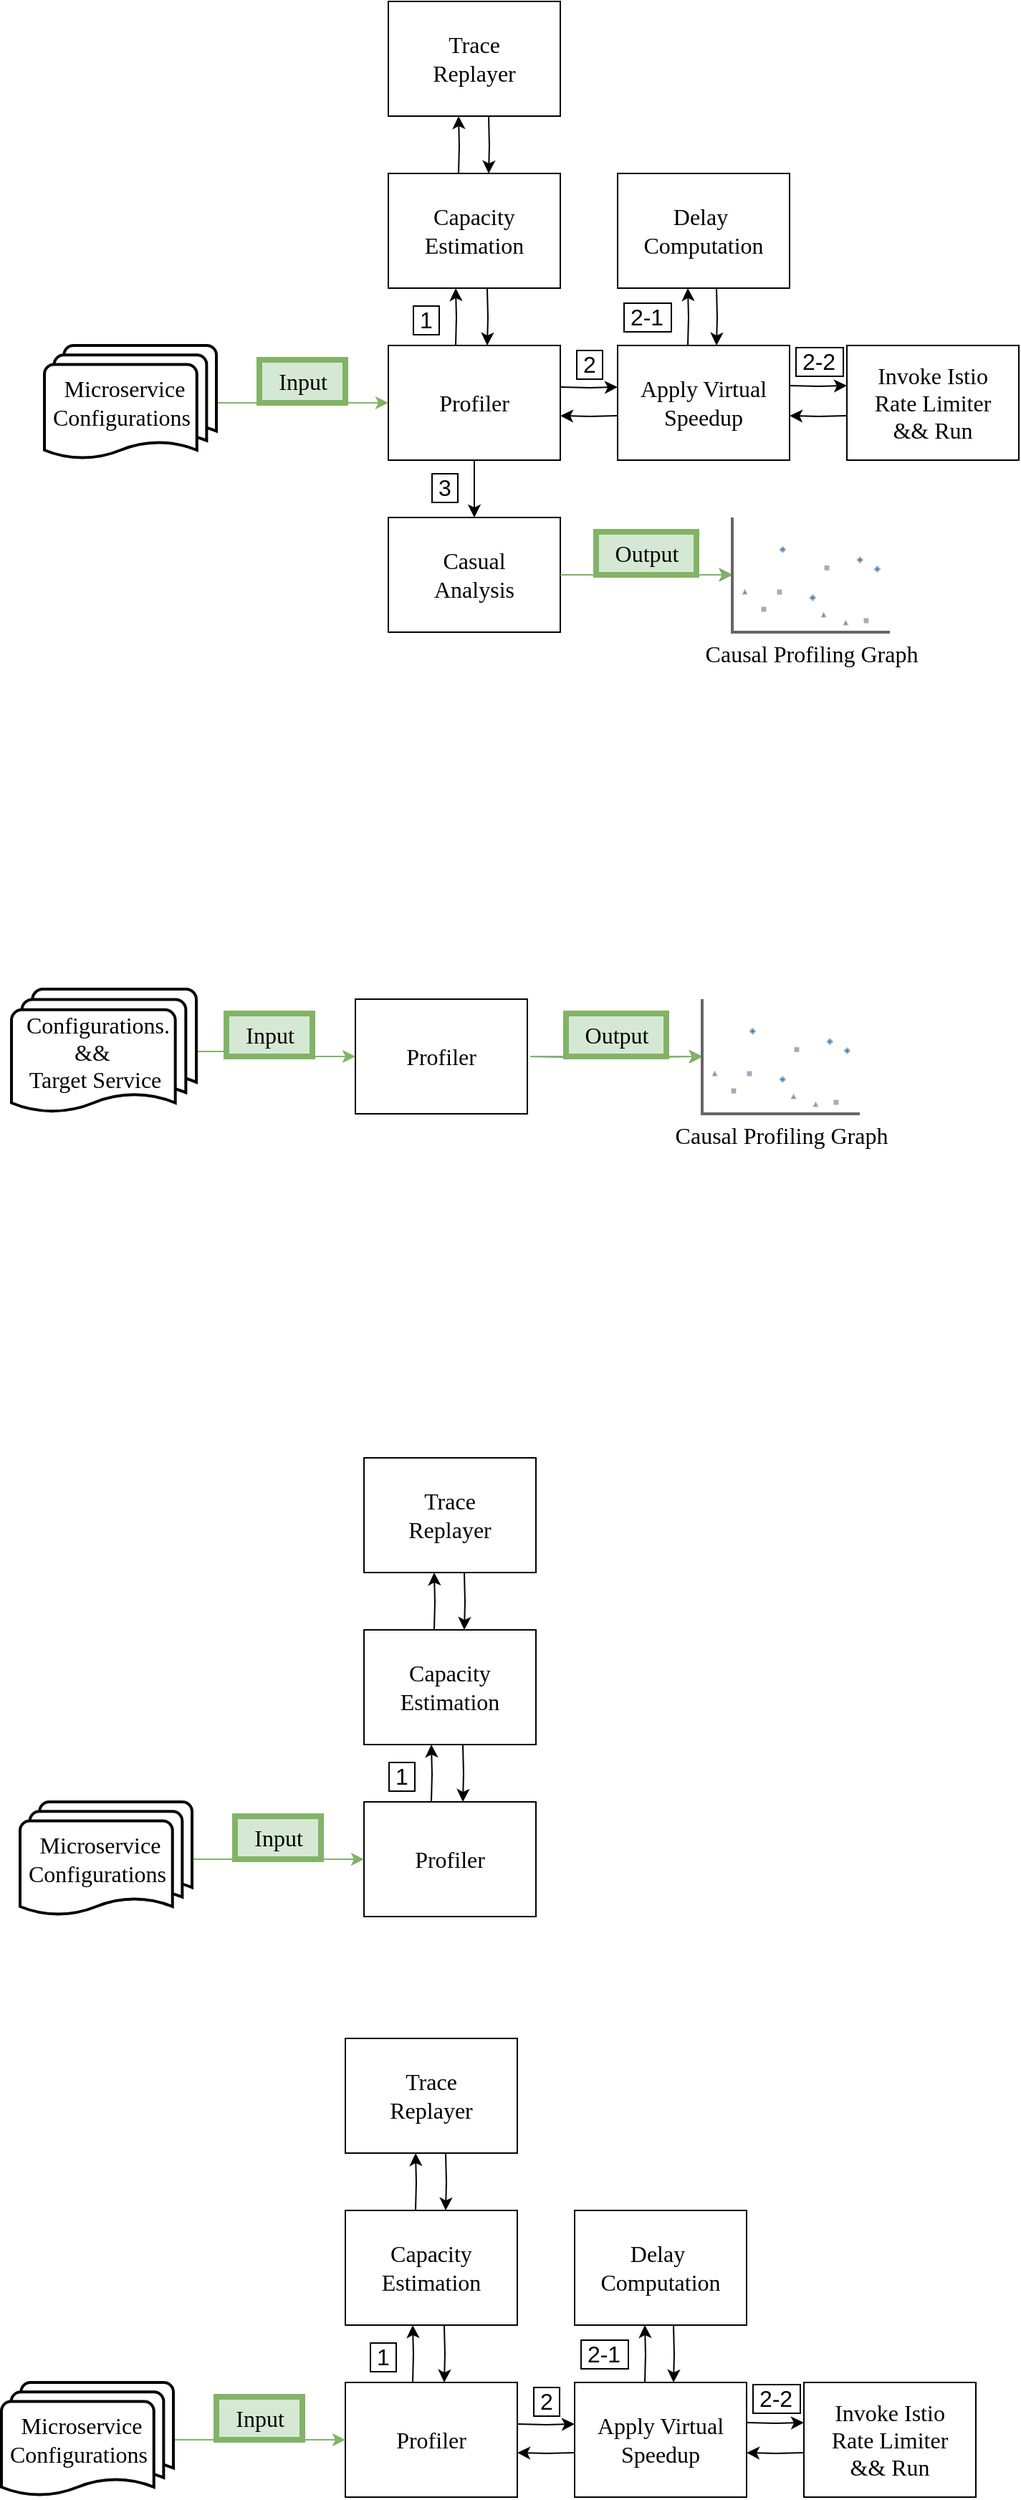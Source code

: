 <mxfile version="23.1.1" type="github">
  <diagram name="Page-1" id="wRnGrg6iGE06HjqvxRR6">
    <mxGraphModel dx="794" dy="487" grid="0" gridSize="10" guides="1" tooltips="1" connect="1" arrows="1" fold="1" page="1" pageScale="1" pageWidth="850" pageHeight="1100" math="0" shadow="0">
      <root>
        <mxCell id="0" />
        <mxCell id="1" parent="0" />
        <mxCell id="ntJ7m171lPZw0HIdvSzM-8" style="edgeStyle=orthogonalEdgeStyle;rounded=0;orthogonalLoop=1;jettySize=auto;html=1;exitX=0.25;exitY=0;exitDx=0;exitDy=0;fontFamily=Times New Roman;" parent="1" edge="1">
          <mxGeometry relative="1" as="geometry">
            <mxPoint x="367" y="400" as="sourcePoint" />
            <mxPoint x="367" y="360" as="targetPoint" />
          </mxGeometry>
        </mxCell>
        <mxCell id="ntJ7m171lPZw0HIdvSzM-23" style="edgeStyle=orthogonalEdgeStyle;rounded=0;orthogonalLoop=1;jettySize=auto;html=1;exitX=1;exitY=0.25;exitDx=0;exitDy=0;entryX=0;entryY=0.25;entryDx=0;entryDy=0;fontFamily=Times New Roman;" parent="1" edge="1">
          <mxGeometry relative="1" as="geometry">
            <mxPoint x="440" y="429" as="sourcePoint" />
            <mxPoint x="480" y="429" as="targetPoint" />
          </mxGeometry>
        </mxCell>
        <mxCell id="ntJ7m171lPZw0HIdvSzM-31" style="edgeStyle=orthogonalEdgeStyle;rounded=0;orthogonalLoop=1;jettySize=auto;html=1;exitX=0.5;exitY=1;exitDx=0;exitDy=0;entryX=0.5;entryY=0;entryDx=0;entryDy=0;fontFamily=Times New Roman;" parent="1" source="ntJ7m171lPZw0HIdvSzM-1" target="ntJ7m171lPZw0HIdvSzM-21" edge="1">
          <mxGeometry relative="1" as="geometry" />
        </mxCell>
        <mxCell id="ntJ7m171lPZw0HIdvSzM-1" value="&lt;font style=&quot;font-size: 16px;&quot;&gt;Profiler&lt;/font&gt;" style="whiteSpace=wrap;html=1;fillColor=default;fontFamily=Times New Roman;" parent="1" vertex="1">
          <mxGeometry x="320" y="400" width="120" height="80" as="geometry" />
        </mxCell>
        <mxCell id="ntJ7m171lPZw0HIdvSzM-3" style="edgeStyle=orthogonalEdgeStyle;rounded=0;orthogonalLoop=1;jettySize=auto;html=1;exitX=1;exitY=0.5;exitDx=0;exitDy=0;exitPerimeter=0;fillColor=#d5e8d4;strokeColor=#82b366;fontFamily=Times New Roman;" parent="1" source="ntJ7m171lPZw0HIdvSzM-2" target="ntJ7m171lPZw0HIdvSzM-1" edge="1">
          <mxGeometry relative="1" as="geometry" />
        </mxCell>
        <mxCell id="ntJ7m171lPZw0HIdvSzM-2" value="&lt;font style=&quot;font-size: 16px;&quot;&gt;Microservice&amp;nbsp;&amp;nbsp;&lt;br&gt;Configurations&amp;nbsp; &amp;nbsp;&lt;br&gt;&lt;/font&gt;" style="strokeWidth=2;html=1;shape=mxgraph.flowchart.multi-document;whiteSpace=wrap;fontFamily=Times New Roman;" parent="1" vertex="1">
          <mxGeometry x="80" y="400" width="120" height="80" as="geometry" />
        </mxCell>
        <mxCell id="ntJ7m171lPZw0HIdvSzM-4" value="&lt;font style=&quot;font-size: 16px;&quot;&gt;Input&lt;/font&gt;" style="text;html=1;align=center;verticalAlign=middle;resizable=0;points=[];autosize=1;strokeColor=#82b366;fillColor=#d5e8d4;strokeWidth=4;fontFamily=Times New Roman;" parent="1" vertex="1">
          <mxGeometry x="230" y="410" width="60" height="30" as="geometry" />
        </mxCell>
        <mxCell id="ntJ7m171lPZw0HIdvSzM-9" style="edgeStyle=orthogonalEdgeStyle;rounded=0;orthogonalLoop=1;jettySize=auto;html=1;entryX=0.75;entryY=0;entryDx=0;entryDy=0;fontFamily=Times New Roman;" parent="1" edge="1">
          <mxGeometry relative="1" as="geometry">
            <mxPoint x="389" y="360" as="sourcePoint" />
            <mxPoint x="389" y="400" as="targetPoint" />
          </mxGeometry>
        </mxCell>
        <mxCell id="ntJ7m171lPZw0HIdvSzM-17" style="edgeStyle=orthogonalEdgeStyle;rounded=0;orthogonalLoop=1;jettySize=auto;html=1;exitX=0.25;exitY=0;exitDx=0;exitDy=0;entryX=0.25;entryY=1;entryDx=0;entryDy=0;fontFamily=Times New Roman;" parent="1" edge="1">
          <mxGeometry relative="1" as="geometry">
            <mxPoint x="369" y="280" as="sourcePoint" />
            <mxPoint x="369" y="240" as="targetPoint" />
          </mxGeometry>
        </mxCell>
        <mxCell id="ntJ7m171lPZw0HIdvSzM-7" value="&lt;font style=&quot;font-size: 16px;&quot;&gt;Capacity&lt;br&gt;Estimation&lt;br&gt;&lt;/font&gt;" style="whiteSpace=wrap;html=1;fillColor=default;fontFamily=Times New Roman;" parent="1" vertex="1">
          <mxGeometry x="320" y="280" width="120" height="80" as="geometry" />
        </mxCell>
        <mxCell id="ntJ7m171lPZw0HIdvSzM-18" style="edgeStyle=orthogonalEdgeStyle;rounded=0;orthogonalLoop=1;jettySize=auto;html=1;exitX=0.75;exitY=1;exitDx=0;exitDy=0;entryX=0.75;entryY=0;entryDx=0;entryDy=0;fontFamily=Times New Roman;" parent="1" edge="1">
          <mxGeometry relative="1" as="geometry">
            <mxPoint x="390" y="240" as="sourcePoint" />
            <mxPoint x="390" y="280" as="targetPoint" />
          </mxGeometry>
        </mxCell>
        <mxCell id="ntJ7m171lPZw0HIdvSzM-10" value="&lt;font style=&quot;font-size: 16px;&quot;&gt;Trace&lt;br&gt;Replayer&lt;br&gt;&lt;/font&gt;" style="whiteSpace=wrap;html=1;fillColor=default;fontFamily=Times New Roman;" parent="1" vertex="1">
          <mxGeometry x="320" y="160" width="120" height="80" as="geometry" />
        </mxCell>
        <mxCell id="ntJ7m171lPZw0HIdvSzM-24" style="edgeStyle=orthogonalEdgeStyle;rounded=0;orthogonalLoop=1;jettySize=auto;html=1;exitX=0;exitY=0.75;exitDx=0;exitDy=0;entryX=1;entryY=0.75;entryDx=0;entryDy=0;fontFamily=Times New Roman;" parent="1" edge="1">
          <mxGeometry relative="1" as="geometry">
            <mxPoint x="480" y="449" as="sourcePoint" />
            <mxPoint x="440" y="449" as="targetPoint" />
          </mxGeometry>
        </mxCell>
        <mxCell id="ntJ7m171lPZw0HIdvSzM-26" style="edgeStyle=orthogonalEdgeStyle;rounded=0;orthogonalLoop=1;jettySize=auto;html=1;exitX=0.25;exitY=0;exitDx=0;exitDy=0;entryX=0.25;entryY=1;entryDx=0;entryDy=0;fontFamily=Times New Roman;" parent="1" edge="1">
          <mxGeometry relative="1" as="geometry">
            <mxPoint x="529" y="400" as="sourcePoint" />
            <mxPoint x="529" y="360" as="targetPoint" />
          </mxGeometry>
        </mxCell>
        <mxCell id="ntJ7m171lPZw0HIdvSzM-29" style="edgeStyle=orthogonalEdgeStyle;rounded=0;orthogonalLoop=1;jettySize=auto;html=1;exitX=1;exitY=0.25;exitDx=0;exitDy=0;entryX=0;entryY=0.25;entryDx=0;entryDy=0;fontFamily=Times New Roman;" parent="1" edge="1">
          <mxGeometry relative="1" as="geometry">
            <mxPoint x="600" y="428" as="sourcePoint" />
            <mxPoint x="640" y="428" as="targetPoint" />
          </mxGeometry>
        </mxCell>
        <mxCell id="ntJ7m171lPZw0HIdvSzM-20" value="&lt;font style=&quot;font-size: 16px;&quot;&gt;Apply Virtual&lt;br&gt;Speedup&lt;br&gt;&lt;/font&gt;" style="whiteSpace=wrap;html=1;fillColor=default;fontFamily=Times New Roman;" parent="1" vertex="1">
          <mxGeometry x="480" y="400" width="120" height="80" as="geometry" />
        </mxCell>
        <mxCell id="ntJ7m171lPZw0HIdvSzM-21" value="&lt;font style=&quot;font-size: 16px;&quot;&gt;Casual&lt;br&gt;Analysis&lt;br&gt;&lt;/font&gt;" style="whiteSpace=wrap;html=1;fillColor=default;fontFamily=Times New Roman;" parent="1" vertex="1">
          <mxGeometry x="320" y="520" width="120" height="80" as="geometry" />
        </mxCell>
        <mxCell id="ntJ7m171lPZw0HIdvSzM-27" style="edgeStyle=orthogonalEdgeStyle;rounded=0;orthogonalLoop=1;jettySize=auto;html=1;exitX=0.75;exitY=1;exitDx=0;exitDy=0;entryX=0.75;entryY=0;entryDx=0;entryDy=0;fontFamily=Times New Roman;" parent="1" edge="1">
          <mxGeometry relative="1" as="geometry">
            <mxPoint x="549" y="360" as="sourcePoint" />
            <mxPoint x="549" y="400" as="targetPoint" />
          </mxGeometry>
        </mxCell>
        <mxCell id="ntJ7m171lPZw0HIdvSzM-22" value="&lt;font style=&quot;font-size: 16px;&quot;&gt;Delay&amp;nbsp;&lt;br&gt;Computation&lt;br&gt;&lt;/font&gt;" style="whiteSpace=wrap;html=1;fillColor=default;fontFamily=Times New Roman;" parent="1" vertex="1">
          <mxGeometry x="480" y="280" width="120" height="80" as="geometry" />
        </mxCell>
        <mxCell id="ntJ7m171lPZw0HIdvSzM-30" style="edgeStyle=orthogonalEdgeStyle;rounded=0;orthogonalLoop=1;jettySize=auto;html=1;exitX=0;exitY=0.75;exitDx=0;exitDy=0;entryX=1;entryY=0.75;entryDx=0;entryDy=0;fontFamily=Times New Roman;" parent="1" edge="1">
          <mxGeometry relative="1" as="geometry">
            <mxPoint x="640" y="449" as="sourcePoint" />
            <mxPoint x="600" y="449" as="targetPoint" />
          </mxGeometry>
        </mxCell>
        <mxCell id="ntJ7m171lPZw0HIdvSzM-28" value="&lt;font style=&quot;font-size: 16px;&quot;&gt;Invoke Istio&lt;br&gt;Rate Limiter&lt;br&gt;&amp;amp;&amp;amp; Run&lt;br&gt;&lt;/font&gt;" style="whiteSpace=wrap;html=1;fillColor=default;fontFamily=Times New Roman;" parent="1" vertex="1">
          <mxGeometry x="640" y="400" width="120" height="80" as="geometry" />
        </mxCell>
        <mxCell id="ntJ7m171lPZw0HIdvSzM-35" value="" style="verticalLabelPosition=bottom;shadow=0;dashed=0;align=center;html=1;verticalAlign=top;strokeWidth=1;shape=mxgraph.mockup.graphics.plotChart;strokeColor=none;strokeColor2=#aaaaaa;strokeColor3=#666666;fillColor2=#99aaff,#0022ff,#008cff;gradientColor=none;fontFamily=Times New Roman;" parent="1" vertex="1">
          <mxGeometry x="560" y="520" width="110" height="80" as="geometry" />
        </mxCell>
        <mxCell id="ntJ7m171lPZw0HIdvSzM-38" style="edgeStyle=orthogonalEdgeStyle;rounded=0;orthogonalLoop=1;jettySize=auto;html=1;exitX=1;exitY=0.5;exitDx=0;exitDy=0;entryX=0;entryY=0.5;entryDx=0;entryDy=0;entryPerimeter=0;fontFamily=Times New Roman;" parent="1" source="ntJ7m171lPZw0HIdvSzM-21" target="ntJ7m171lPZw0HIdvSzM-35" edge="1">
          <mxGeometry relative="1" as="geometry" />
        </mxCell>
        <mxCell id="ntJ7m171lPZw0HIdvSzM-40" style="edgeStyle=orthogonalEdgeStyle;rounded=0;orthogonalLoop=1;jettySize=auto;html=1;exitX=1;exitY=0.5;exitDx=0;exitDy=0;exitPerimeter=0;fillColor=#d5e8d4;strokeColor=#82b366;fontFamily=Times New Roman;" parent="1" edge="1">
          <mxGeometry relative="1" as="geometry">
            <mxPoint x="440" y="560" as="sourcePoint" />
            <mxPoint x="560" y="560" as="targetPoint" />
          </mxGeometry>
        </mxCell>
        <mxCell id="ntJ7m171lPZw0HIdvSzM-41" value="&lt;font style=&quot;font-size: 16px;&quot;&gt;Output&lt;/font&gt;" style="text;html=1;align=center;verticalAlign=middle;resizable=0;points=[];autosize=1;strokeColor=#82b366;fillColor=#d5e8d4;strokeWidth=4;fontFamily=Times New Roman;" parent="1" vertex="1">
          <mxGeometry x="465" y="530" width="70" height="30" as="geometry" />
        </mxCell>
        <mxCell id="ntJ7m171lPZw0HIdvSzM-43" value="&lt;font style=&quot;font-size: 16px;&quot;&gt;Causal Profiling Graph&lt;/font&gt;" style="text;html=1;align=center;verticalAlign=middle;resizable=0;points=[];autosize=1;strokeColor=none;fillColor=none;fontFamily=Times New Roman;" parent="1" vertex="1">
          <mxGeometry x="530" y="600" width="170" height="30" as="geometry" />
        </mxCell>
        <mxCell id="ntJ7m171lPZw0HIdvSzM-48" value="&lt;font style=&quot;font-size: 16px;&quot;&gt;&amp;nbsp;1&amp;nbsp;&lt;/font&gt;" style="text;html=1;align=center;verticalAlign=middle;resizable=0;points=[];autosize=1;strokeColor=none;fillColor=none;labelBorderColor=default;" parent="1" vertex="1">
          <mxGeometry x="328" y="366" width="36" height="31" as="geometry" />
        </mxCell>
        <mxCell id="ntJ7m171lPZw0HIdvSzM-49" value="&lt;font style=&quot;font-size: 16px;&quot;&gt;&amp;nbsp;2&amp;nbsp;&lt;/font&gt;" style="text;html=1;align=center;verticalAlign=middle;resizable=0;points=[];autosize=1;strokeColor=none;fillColor=none;labelBorderColor=default;" parent="1" vertex="1">
          <mxGeometry x="442" y="397" width="36" height="31" as="geometry" />
        </mxCell>
        <mxCell id="ntJ7m171lPZw0HIdvSzM-50" value="&lt;font style=&quot;font-size: 16px;&quot;&gt;&amp;nbsp;2-1&amp;nbsp;&lt;/font&gt;" style="text;html=1;align=center;verticalAlign=middle;resizable=0;points=[];autosize=1;strokeColor=none;fillColor=none;labelBorderColor=default;" parent="1" vertex="1">
          <mxGeometry x="475" y="364" width="50" height="31" as="geometry" />
        </mxCell>
        <mxCell id="ntJ7m171lPZw0HIdvSzM-51" value="&lt;font style=&quot;font-size: 16px;&quot;&gt;&amp;nbsp;2-2&amp;nbsp;&lt;/font&gt;" style="text;html=1;align=center;verticalAlign=middle;resizable=0;points=[];autosize=1;strokeColor=none;fillColor=none;labelBorderColor=default;" parent="1" vertex="1">
          <mxGeometry x="595" y="395" width="50" height="31" as="geometry" />
        </mxCell>
        <mxCell id="ntJ7m171lPZw0HIdvSzM-52" value="&lt;font style=&quot;font-size: 16px;&quot;&gt;&amp;nbsp;3&amp;nbsp;&lt;/font&gt;" style="text;html=1;align=center;verticalAlign=middle;resizable=0;points=[];autosize=1;strokeColor=none;fillColor=none;labelBorderColor=default;" parent="1" vertex="1">
          <mxGeometry x="341" y="483" width="36" height="31" as="geometry" />
        </mxCell>
        <mxCell id="ntJ7m171lPZw0HIdvSzM-57" value="&lt;font style=&quot;font-size: 16px;&quot;&gt;Profiler&lt;/font&gt;" style="whiteSpace=wrap;html=1;fillColor=default;fontFamily=Times New Roman;" parent="1" vertex="1">
          <mxGeometry x="297" y="856" width="120" height="80" as="geometry" />
        </mxCell>
        <mxCell id="ntJ7m171lPZw0HIdvSzM-58" style="edgeStyle=orthogonalEdgeStyle;rounded=0;orthogonalLoop=1;jettySize=auto;html=1;exitX=1;exitY=0.5;exitDx=0;exitDy=0;exitPerimeter=0;fillColor=#d5e8d4;strokeColor=#82b366;fontFamily=Times New Roman;" parent="1" source="ntJ7m171lPZw0HIdvSzM-59" target="ntJ7m171lPZw0HIdvSzM-57" edge="1">
          <mxGeometry relative="1" as="geometry" />
        </mxCell>
        <mxCell id="ntJ7m171lPZw0HIdvSzM-59" value="&lt;font style=&quot;font-size: 16px;&quot;&gt;Configurations.&amp;nbsp;&amp;nbsp;&lt;br&gt;&amp;amp;&amp;amp;&amp;nbsp; &amp;nbsp;&amp;nbsp;&lt;br&gt;Target Service&amp;nbsp; &amp;nbsp;&lt;br&gt;&lt;/font&gt;" style="strokeWidth=2;html=1;shape=mxgraph.flowchart.multi-document;whiteSpace=wrap;fontFamily=Times New Roman;" parent="1" vertex="1">
          <mxGeometry x="57" y="849" width="129" height="87" as="geometry" />
        </mxCell>
        <mxCell id="ntJ7m171lPZw0HIdvSzM-60" value="&lt;font style=&quot;font-size: 16px;&quot;&gt;Input&lt;/font&gt;" style="text;html=1;align=center;verticalAlign=middle;resizable=0;points=[];autosize=1;strokeColor=#82b366;fillColor=#d5e8d4;strokeWidth=4;fontFamily=Times New Roman;" parent="1" vertex="1">
          <mxGeometry x="207" y="866" width="60" height="30" as="geometry" />
        </mxCell>
        <mxCell id="ntJ7m171lPZw0HIdvSzM-85" style="edgeStyle=orthogonalEdgeStyle;rounded=0;orthogonalLoop=1;jettySize=auto;html=1;exitX=0.25;exitY=0;exitDx=0;exitDy=0;fontFamily=Times New Roman;" parent="1" edge="1">
          <mxGeometry relative="1" as="geometry">
            <mxPoint x="350" y="1416" as="sourcePoint" />
            <mxPoint x="350" y="1376" as="targetPoint" />
          </mxGeometry>
        </mxCell>
        <mxCell id="ntJ7m171lPZw0HIdvSzM-88" value="&lt;font style=&quot;font-size: 16px;&quot;&gt;Profiler&lt;/font&gt;" style="whiteSpace=wrap;html=1;fillColor=default;fontFamily=Times New Roman;" parent="1" vertex="1">
          <mxGeometry x="303" y="1416" width="120" height="80" as="geometry" />
        </mxCell>
        <mxCell id="ntJ7m171lPZw0HIdvSzM-89" style="edgeStyle=orthogonalEdgeStyle;rounded=0;orthogonalLoop=1;jettySize=auto;html=1;exitX=1;exitY=0.5;exitDx=0;exitDy=0;exitPerimeter=0;fillColor=#d5e8d4;strokeColor=#82b366;fontFamily=Times New Roman;" parent="1" source="ntJ7m171lPZw0HIdvSzM-90" target="ntJ7m171lPZw0HIdvSzM-88" edge="1">
          <mxGeometry relative="1" as="geometry" />
        </mxCell>
        <mxCell id="ntJ7m171lPZw0HIdvSzM-90" value="&lt;font style=&quot;font-size: 16px;&quot;&gt;Microservice&amp;nbsp;&amp;nbsp;&lt;br&gt;Configurations&amp;nbsp; &amp;nbsp;&lt;br&gt;&lt;/font&gt;" style="strokeWidth=2;html=1;shape=mxgraph.flowchart.multi-document;whiteSpace=wrap;fontFamily=Times New Roman;" parent="1" vertex="1">
          <mxGeometry x="63" y="1416" width="120" height="80" as="geometry" />
        </mxCell>
        <mxCell id="ntJ7m171lPZw0HIdvSzM-91" value="&lt;font style=&quot;font-size: 16px;&quot;&gt;Input&lt;/font&gt;" style="text;html=1;align=center;verticalAlign=middle;resizable=0;points=[];autosize=1;strokeColor=#82b366;fillColor=#d5e8d4;strokeWidth=4;fontFamily=Times New Roman;" parent="1" vertex="1">
          <mxGeometry x="213" y="1426" width="60" height="30" as="geometry" />
        </mxCell>
        <mxCell id="ntJ7m171lPZw0HIdvSzM-92" style="edgeStyle=orthogonalEdgeStyle;rounded=0;orthogonalLoop=1;jettySize=auto;html=1;entryX=0.75;entryY=0;entryDx=0;entryDy=0;fontFamily=Times New Roman;" parent="1" edge="1">
          <mxGeometry relative="1" as="geometry">
            <mxPoint x="372" y="1376" as="sourcePoint" />
            <mxPoint x="372" y="1416" as="targetPoint" />
          </mxGeometry>
        </mxCell>
        <mxCell id="ntJ7m171lPZw0HIdvSzM-93" style="edgeStyle=orthogonalEdgeStyle;rounded=0;orthogonalLoop=1;jettySize=auto;html=1;exitX=0.25;exitY=0;exitDx=0;exitDy=0;entryX=0.25;entryY=1;entryDx=0;entryDy=0;fontFamily=Times New Roman;" parent="1" edge="1">
          <mxGeometry relative="1" as="geometry">
            <mxPoint x="352" y="1296" as="sourcePoint" />
            <mxPoint x="352" y="1256" as="targetPoint" />
          </mxGeometry>
        </mxCell>
        <mxCell id="ntJ7m171lPZw0HIdvSzM-94" value="&lt;font style=&quot;font-size: 16px;&quot;&gt;Capacity&lt;br&gt;Estimation&lt;br&gt;&lt;/font&gt;" style="whiteSpace=wrap;html=1;fillColor=default;fontFamily=Times New Roman;" parent="1" vertex="1">
          <mxGeometry x="303" y="1296" width="120" height="80" as="geometry" />
        </mxCell>
        <mxCell id="ntJ7m171lPZw0HIdvSzM-95" style="edgeStyle=orthogonalEdgeStyle;rounded=0;orthogonalLoop=1;jettySize=auto;html=1;exitX=0.75;exitY=1;exitDx=0;exitDy=0;entryX=0.75;entryY=0;entryDx=0;entryDy=0;fontFamily=Times New Roman;" parent="1" edge="1">
          <mxGeometry relative="1" as="geometry">
            <mxPoint x="373" y="1256" as="sourcePoint" />
            <mxPoint x="373" y="1296" as="targetPoint" />
          </mxGeometry>
        </mxCell>
        <mxCell id="ntJ7m171lPZw0HIdvSzM-96" value="&lt;font style=&quot;font-size: 16px;&quot;&gt;Trace&lt;br&gt;Replayer&lt;br&gt;&lt;/font&gt;" style="whiteSpace=wrap;html=1;fillColor=default;fontFamily=Times New Roman;" parent="1" vertex="1">
          <mxGeometry x="303" y="1176" width="120" height="80" as="geometry" />
        </mxCell>
        <mxCell id="ntJ7m171lPZw0HIdvSzM-111" value="&lt;font style=&quot;font-size: 16px;&quot;&gt;&amp;nbsp;1&amp;nbsp;&lt;/font&gt;" style="text;html=1;align=center;verticalAlign=middle;resizable=0;points=[];autosize=1;strokeColor=none;fillColor=none;labelBorderColor=default;" parent="1" vertex="1">
          <mxGeometry x="311" y="1382" width="36" height="31" as="geometry" />
        </mxCell>
        <mxCell id="ntJ7m171lPZw0HIdvSzM-116" style="edgeStyle=orthogonalEdgeStyle;rounded=0;orthogonalLoop=1;jettySize=auto;html=1;exitX=0.25;exitY=0;exitDx=0;exitDy=0;fontFamily=Times New Roman;" parent="1" edge="1">
          <mxGeometry relative="1" as="geometry">
            <mxPoint x="337" y="1821" as="sourcePoint" />
            <mxPoint x="337" y="1781" as="targetPoint" />
          </mxGeometry>
        </mxCell>
        <mxCell id="ntJ7m171lPZw0HIdvSzM-117" style="edgeStyle=orthogonalEdgeStyle;rounded=0;orthogonalLoop=1;jettySize=auto;html=1;exitX=1;exitY=0.25;exitDx=0;exitDy=0;entryX=0;entryY=0.25;entryDx=0;entryDy=0;fontFamily=Times New Roman;" parent="1" edge="1">
          <mxGeometry relative="1" as="geometry">
            <mxPoint x="410" y="1850" as="sourcePoint" />
            <mxPoint x="450" y="1850" as="targetPoint" />
          </mxGeometry>
        </mxCell>
        <mxCell id="ntJ7m171lPZw0HIdvSzM-119" value="&lt;font style=&quot;font-size: 16px;&quot;&gt;Profiler&lt;/font&gt;" style="whiteSpace=wrap;html=1;fillColor=default;fontFamily=Times New Roman;" parent="1" vertex="1">
          <mxGeometry x="290" y="1821" width="120" height="80" as="geometry" />
        </mxCell>
        <mxCell id="ntJ7m171lPZw0HIdvSzM-120" style="edgeStyle=orthogonalEdgeStyle;rounded=0;orthogonalLoop=1;jettySize=auto;html=1;exitX=1;exitY=0.5;exitDx=0;exitDy=0;exitPerimeter=0;fillColor=#d5e8d4;strokeColor=#82b366;fontFamily=Times New Roman;" parent="1" source="ntJ7m171lPZw0HIdvSzM-121" target="ntJ7m171lPZw0HIdvSzM-119" edge="1">
          <mxGeometry relative="1" as="geometry" />
        </mxCell>
        <mxCell id="ntJ7m171lPZw0HIdvSzM-121" value="&lt;font style=&quot;font-size: 16px;&quot;&gt;Microservice&amp;nbsp;&amp;nbsp;&lt;br&gt;Configurations&amp;nbsp; &amp;nbsp;&lt;br&gt;&lt;/font&gt;" style="strokeWidth=2;html=1;shape=mxgraph.flowchart.multi-document;whiteSpace=wrap;fontFamily=Times New Roman;" parent="1" vertex="1">
          <mxGeometry x="50" y="1821" width="120" height="80" as="geometry" />
        </mxCell>
        <mxCell id="ntJ7m171lPZw0HIdvSzM-122" value="&lt;font style=&quot;font-size: 16px;&quot;&gt;Input&lt;/font&gt;" style="text;html=1;align=center;verticalAlign=middle;resizable=0;points=[];autosize=1;strokeColor=#82b366;fillColor=#d5e8d4;strokeWidth=4;fontFamily=Times New Roman;" parent="1" vertex="1">
          <mxGeometry x="200" y="1831" width="60" height="30" as="geometry" />
        </mxCell>
        <mxCell id="ntJ7m171lPZw0HIdvSzM-123" style="edgeStyle=orthogonalEdgeStyle;rounded=0;orthogonalLoop=1;jettySize=auto;html=1;entryX=0.75;entryY=0;entryDx=0;entryDy=0;fontFamily=Times New Roman;" parent="1" edge="1">
          <mxGeometry relative="1" as="geometry">
            <mxPoint x="359" y="1781" as="sourcePoint" />
            <mxPoint x="359" y="1821" as="targetPoint" />
          </mxGeometry>
        </mxCell>
        <mxCell id="ntJ7m171lPZw0HIdvSzM-124" style="edgeStyle=orthogonalEdgeStyle;rounded=0;orthogonalLoop=1;jettySize=auto;html=1;exitX=0.25;exitY=0;exitDx=0;exitDy=0;entryX=0.25;entryY=1;entryDx=0;entryDy=0;fontFamily=Times New Roman;" parent="1" edge="1">
          <mxGeometry relative="1" as="geometry">
            <mxPoint x="339" y="1701" as="sourcePoint" />
            <mxPoint x="339" y="1661" as="targetPoint" />
          </mxGeometry>
        </mxCell>
        <mxCell id="ntJ7m171lPZw0HIdvSzM-125" value="&lt;font style=&quot;font-size: 16px;&quot;&gt;Capacity&lt;br&gt;Estimation&lt;br&gt;&lt;/font&gt;" style="whiteSpace=wrap;html=1;fillColor=default;fontFamily=Times New Roman;" parent="1" vertex="1">
          <mxGeometry x="290" y="1701" width="120" height="80" as="geometry" />
        </mxCell>
        <mxCell id="ntJ7m171lPZw0HIdvSzM-126" style="edgeStyle=orthogonalEdgeStyle;rounded=0;orthogonalLoop=1;jettySize=auto;html=1;exitX=0.75;exitY=1;exitDx=0;exitDy=0;entryX=0.75;entryY=0;entryDx=0;entryDy=0;fontFamily=Times New Roman;" parent="1" edge="1">
          <mxGeometry relative="1" as="geometry">
            <mxPoint x="360" y="1661" as="sourcePoint" />
            <mxPoint x="360" y="1701" as="targetPoint" />
          </mxGeometry>
        </mxCell>
        <mxCell id="ntJ7m171lPZw0HIdvSzM-127" value="&lt;font style=&quot;font-size: 16px;&quot;&gt;Trace&lt;br&gt;Replayer&lt;br&gt;&lt;/font&gt;" style="whiteSpace=wrap;html=1;fillColor=default;fontFamily=Times New Roman;" parent="1" vertex="1">
          <mxGeometry x="290" y="1581" width="120" height="80" as="geometry" />
        </mxCell>
        <mxCell id="ntJ7m171lPZw0HIdvSzM-128" style="edgeStyle=orthogonalEdgeStyle;rounded=0;orthogonalLoop=1;jettySize=auto;html=1;exitX=0;exitY=0.75;exitDx=0;exitDy=0;entryX=1;entryY=0.75;entryDx=0;entryDy=0;fontFamily=Times New Roman;" parent="1" edge="1">
          <mxGeometry relative="1" as="geometry">
            <mxPoint x="450" y="1870" as="sourcePoint" />
            <mxPoint x="410" y="1870" as="targetPoint" />
          </mxGeometry>
        </mxCell>
        <mxCell id="ntJ7m171lPZw0HIdvSzM-129" style="edgeStyle=orthogonalEdgeStyle;rounded=0;orthogonalLoop=1;jettySize=auto;html=1;exitX=0.25;exitY=0;exitDx=0;exitDy=0;entryX=0.25;entryY=1;entryDx=0;entryDy=0;fontFamily=Times New Roman;" parent="1" edge="1">
          <mxGeometry relative="1" as="geometry">
            <mxPoint x="499" y="1821" as="sourcePoint" />
            <mxPoint x="499" y="1781" as="targetPoint" />
          </mxGeometry>
        </mxCell>
        <mxCell id="ntJ7m171lPZw0HIdvSzM-130" style="edgeStyle=orthogonalEdgeStyle;rounded=0;orthogonalLoop=1;jettySize=auto;html=1;exitX=1;exitY=0.25;exitDx=0;exitDy=0;entryX=0;entryY=0.25;entryDx=0;entryDy=0;fontFamily=Times New Roman;" parent="1" edge="1">
          <mxGeometry relative="1" as="geometry">
            <mxPoint x="570" y="1849" as="sourcePoint" />
            <mxPoint x="610" y="1849" as="targetPoint" />
          </mxGeometry>
        </mxCell>
        <mxCell id="ntJ7m171lPZw0HIdvSzM-131" value="&lt;font style=&quot;font-size: 16px;&quot;&gt;Apply Virtual&lt;br&gt;Speedup&lt;br&gt;&lt;/font&gt;" style="whiteSpace=wrap;html=1;fillColor=default;fontFamily=Times New Roman;" parent="1" vertex="1">
          <mxGeometry x="450" y="1821" width="120" height="80" as="geometry" />
        </mxCell>
        <mxCell id="ntJ7m171lPZw0HIdvSzM-133" style="edgeStyle=orthogonalEdgeStyle;rounded=0;orthogonalLoop=1;jettySize=auto;html=1;exitX=0.75;exitY=1;exitDx=0;exitDy=0;entryX=0.75;entryY=0;entryDx=0;entryDy=0;fontFamily=Times New Roman;" parent="1" edge="1">
          <mxGeometry relative="1" as="geometry">
            <mxPoint x="519" y="1781" as="sourcePoint" />
            <mxPoint x="519" y="1821" as="targetPoint" />
          </mxGeometry>
        </mxCell>
        <mxCell id="ntJ7m171lPZw0HIdvSzM-134" value="&lt;font style=&quot;font-size: 16px;&quot;&gt;Delay&amp;nbsp;&lt;br&gt;Computation&lt;br&gt;&lt;/font&gt;" style="whiteSpace=wrap;html=1;fillColor=default;fontFamily=Times New Roman;" parent="1" vertex="1">
          <mxGeometry x="450" y="1701" width="120" height="80" as="geometry" />
        </mxCell>
        <mxCell id="ntJ7m171lPZw0HIdvSzM-135" style="edgeStyle=orthogonalEdgeStyle;rounded=0;orthogonalLoop=1;jettySize=auto;html=1;exitX=0;exitY=0.75;exitDx=0;exitDy=0;entryX=1;entryY=0.75;entryDx=0;entryDy=0;fontFamily=Times New Roman;" parent="1" edge="1">
          <mxGeometry relative="1" as="geometry">
            <mxPoint x="610" y="1870" as="sourcePoint" />
            <mxPoint x="570" y="1870" as="targetPoint" />
          </mxGeometry>
        </mxCell>
        <mxCell id="ntJ7m171lPZw0HIdvSzM-136" value="&lt;font style=&quot;font-size: 16px;&quot;&gt;Invoke Istio&lt;br&gt;Rate Limiter&lt;br&gt;&amp;amp;&amp;amp; Run&lt;br&gt;&lt;/font&gt;" style="whiteSpace=wrap;html=1;fillColor=default;fontFamily=Times New Roman;" parent="1" vertex="1">
          <mxGeometry x="610" y="1821" width="120" height="80" as="geometry" />
        </mxCell>
        <mxCell id="ntJ7m171lPZw0HIdvSzM-142" value="&lt;font style=&quot;font-size: 16px;&quot;&gt;&amp;nbsp;1&amp;nbsp;&lt;/font&gt;" style="text;html=1;align=center;verticalAlign=middle;resizable=0;points=[];autosize=1;strokeColor=none;fillColor=none;labelBorderColor=default;" parent="1" vertex="1">
          <mxGeometry x="298" y="1787" width="36" height="31" as="geometry" />
        </mxCell>
        <mxCell id="ntJ7m171lPZw0HIdvSzM-143" value="&lt;font style=&quot;font-size: 16px;&quot;&gt;&amp;nbsp;2&amp;nbsp;&lt;/font&gt;" style="text;html=1;align=center;verticalAlign=middle;resizable=0;points=[];autosize=1;strokeColor=none;fillColor=none;labelBorderColor=default;" parent="1" vertex="1">
          <mxGeometry x="412" y="1818" width="36" height="31" as="geometry" />
        </mxCell>
        <mxCell id="ntJ7m171lPZw0HIdvSzM-144" value="&lt;font style=&quot;font-size: 16px;&quot;&gt;&amp;nbsp;2-1&amp;nbsp;&lt;/font&gt;" style="text;html=1;align=center;verticalAlign=middle;resizable=0;points=[];autosize=1;strokeColor=none;fillColor=none;labelBorderColor=default;" parent="1" vertex="1">
          <mxGeometry x="445" y="1785" width="50" height="31" as="geometry" />
        </mxCell>
        <mxCell id="ntJ7m171lPZw0HIdvSzM-145" value="&lt;font style=&quot;font-size: 16px;&quot;&gt;&amp;nbsp;2-2&amp;nbsp;&lt;/font&gt;" style="text;html=1;align=center;verticalAlign=middle;resizable=0;points=[];autosize=1;strokeColor=none;fillColor=none;labelBorderColor=default;" parent="1" vertex="1">
          <mxGeometry x="565" y="1816" width="50" height="31" as="geometry" />
        </mxCell>
        <mxCell id="oSZOM0P16KH5T2RbVPvc-1" value="" style="verticalLabelPosition=bottom;shadow=0;dashed=0;align=center;html=1;verticalAlign=top;strokeWidth=1;shape=mxgraph.mockup.graphics.plotChart;strokeColor=none;strokeColor2=#aaaaaa;strokeColor3=#666666;fillColor2=#99aaff,#0022ff,#008cff;gradientColor=none;fontFamily=Times New Roman;" vertex="1" parent="1">
          <mxGeometry x="539" y="856" width="110" height="80" as="geometry" />
        </mxCell>
        <mxCell id="oSZOM0P16KH5T2RbVPvc-2" style="edgeStyle=orthogonalEdgeStyle;rounded=0;orthogonalLoop=1;jettySize=auto;html=1;exitX=1;exitY=0.5;exitDx=0;exitDy=0;entryX=0;entryY=0.5;entryDx=0;entryDy=0;entryPerimeter=0;fontFamily=Times New Roman;" edge="1" parent="1" target="oSZOM0P16KH5T2RbVPvc-1">
          <mxGeometry relative="1" as="geometry">
            <mxPoint x="419" y="896" as="sourcePoint" />
          </mxGeometry>
        </mxCell>
        <mxCell id="oSZOM0P16KH5T2RbVPvc-3" style="edgeStyle=orthogonalEdgeStyle;rounded=0;orthogonalLoop=1;jettySize=auto;html=1;exitX=1;exitY=0.5;exitDx=0;exitDy=0;exitPerimeter=0;fillColor=#d5e8d4;strokeColor=#82b366;fontFamily=Times New Roman;" edge="1" parent="1">
          <mxGeometry relative="1" as="geometry">
            <mxPoint x="419" y="896" as="sourcePoint" />
            <mxPoint x="539" y="896" as="targetPoint" />
          </mxGeometry>
        </mxCell>
        <mxCell id="oSZOM0P16KH5T2RbVPvc-4" value="&lt;font style=&quot;font-size: 16px;&quot;&gt;Output&lt;/font&gt;" style="text;html=1;align=center;verticalAlign=middle;resizable=0;points=[];autosize=1;strokeColor=#82b366;fillColor=#d5e8d4;strokeWidth=4;fontFamily=Times New Roman;" vertex="1" parent="1">
          <mxGeometry x="444" y="866" width="70" height="30" as="geometry" />
        </mxCell>
        <mxCell id="oSZOM0P16KH5T2RbVPvc-5" value="&lt;font style=&quot;font-size: 16px;&quot;&gt;Causal Profiling Graph&lt;/font&gt;" style="text;html=1;align=center;verticalAlign=middle;resizable=0;points=[];autosize=1;strokeColor=none;fillColor=none;fontFamily=Times New Roman;" vertex="1" parent="1">
          <mxGeometry x="509" y="936" width="170" height="30" as="geometry" />
        </mxCell>
      </root>
    </mxGraphModel>
  </diagram>
</mxfile>
